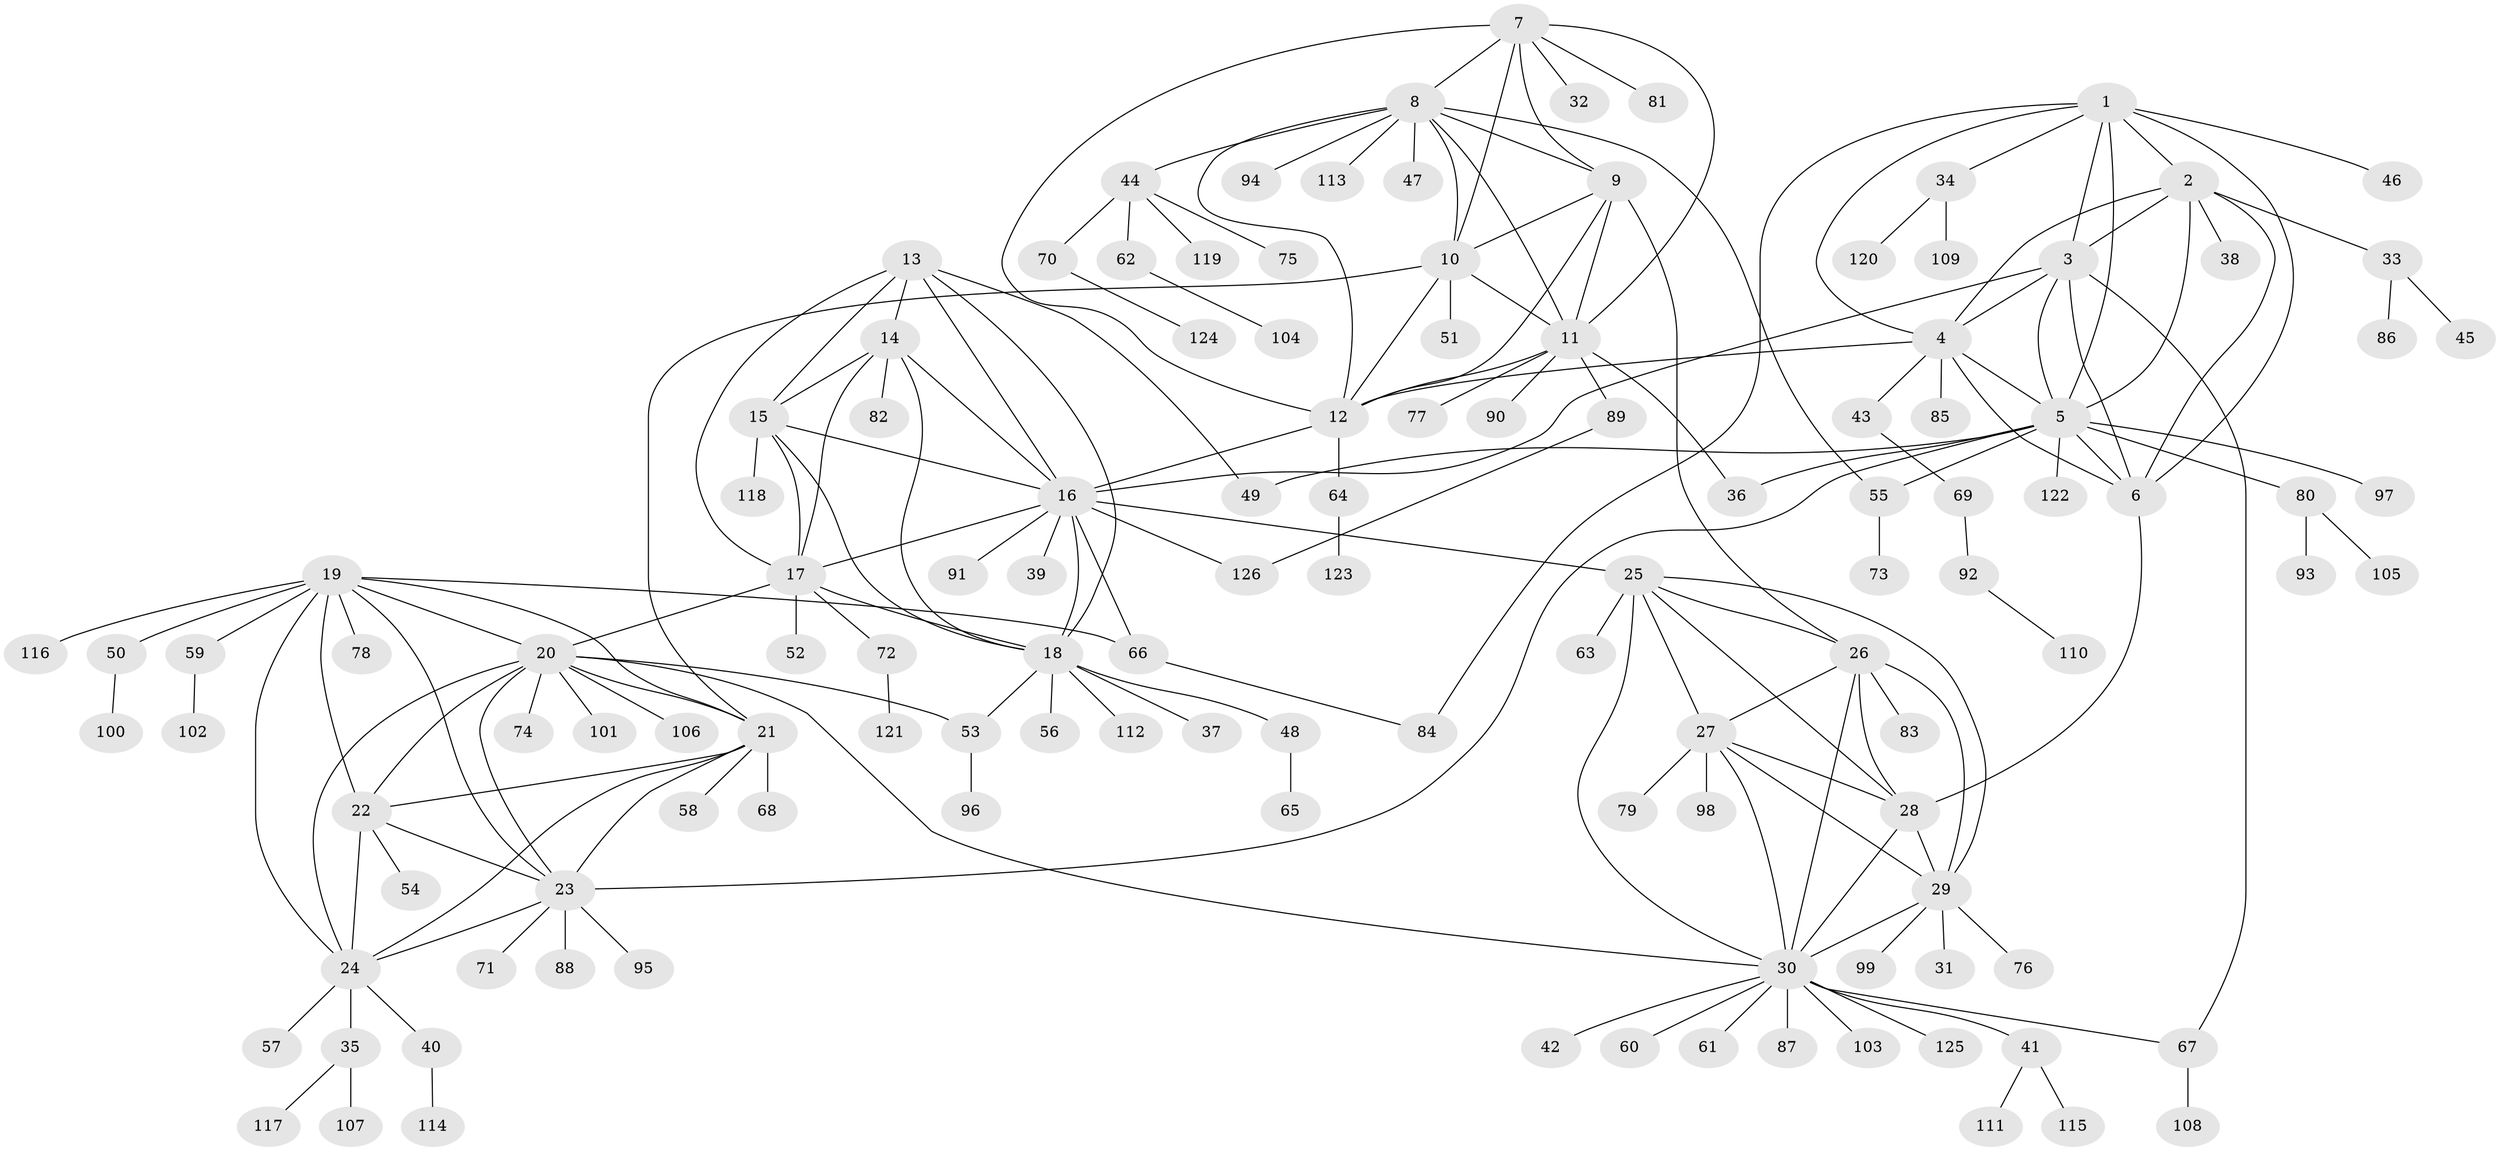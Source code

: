 // Generated by graph-tools (version 1.1) at 2025/26/03/09/25 03:26:46]
// undirected, 126 vertices, 189 edges
graph export_dot {
graph [start="1"]
  node [color=gray90,style=filled];
  1;
  2;
  3;
  4;
  5;
  6;
  7;
  8;
  9;
  10;
  11;
  12;
  13;
  14;
  15;
  16;
  17;
  18;
  19;
  20;
  21;
  22;
  23;
  24;
  25;
  26;
  27;
  28;
  29;
  30;
  31;
  32;
  33;
  34;
  35;
  36;
  37;
  38;
  39;
  40;
  41;
  42;
  43;
  44;
  45;
  46;
  47;
  48;
  49;
  50;
  51;
  52;
  53;
  54;
  55;
  56;
  57;
  58;
  59;
  60;
  61;
  62;
  63;
  64;
  65;
  66;
  67;
  68;
  69;
  70;
  71;
  72;
  73;
  74;
  75;
  76;
  77;
  78;
  79;
  80;
  81;
  82;
  83;
  84;
  85;
  86;
  87;
  88;
  89;
  90;
  91;
  92;
  93;
  94;
  95;
  96;
  97;
  98;
  99;
  100;
  101;
  102;
  103;
  104;
  105;
  106;
  107;
  108;
  109;
  110;
  111;
  112;
  113;
  114;
  115;
  116;
  117;
  118;
  119;
  120;
  121;
  122;
  123;
  124;
  125;
  126;
  1 -- 2;
  1 -- 3;
  1 -- 4;
  1 -- 5;
  1 -- 6;
  1 -- 34;
  1 -- 46;
  1 -- 84;
  2 -- 3;
  2 -- 4;
  2 -- 5;
  2 -- 6;
  2 -- 33;
  2 -- 38;
  3 -- 4;
  3 -- 5;
  3 -- 6;
  3 -- 16;
  3 -- 67;
  4 -- 5;
  4 -- 6;
  4 -- 12;
  4 -- 43;
  4 -- 85;
  5 -- 6;
  5 -- 23;
  5 -- 36;
  5 -- 49;
  5 -- 55;
  5 -- 80;
  5 -- 97;
  5 -- 122;
  6 -- 28;
  7 -- 8;
  7 -- 9;
  7 -- 10;
  7 -- 11;
  7 -- 12;
  7 -- 32;
  7 -- 81;
  8 -- 9;
  8 -- 10;
  8 -- 11;
  8 -- 12;
  8 -- 44;
  8 -- 47;
  8 -- 55;
  8 -- 94;
  8 -- 113;
  9 -- 10;
  9 -- 11;
  9 -- 12;
  9 -- 26;
  10 -- 11;
  10 -- 12;
  10 -- 21;
  10 -- 51;
  11 -- 12;
  11 -- 36;
  11 -- 77;
  11 -- 89;
  11 -- 90;
  12 -- 16;
  12 -- 64;
  13 -- 14;
  13 -- 15;
  13 -- 16;
  13 -- 17;
  13 -- 18;
  13 -- 49;
  14 -- 15;
  14 -- 16;
  14 -- 17;
  14 -- 18;
  14 -- 82;
  15 -- 16;
  15 -- 17;
  15 -- 18;
  15 -- 118;
  16 -- 17;
  16 -- 18;
  16 -- 25;
  16 -- 39;
  16 -- 66;
  16 -- 91;
  16 -- 126;
  17 -- 18;
  17 -- 20;
  17 -- 52;
  17 -- 72;
  18 -- 37;
  18 -- 48;
  18 -- 53;
  18 -- 56;
  18 -- 112;
  19 -- 20;
  19 -- 21;
  19 -- 22;
  19 -- 23;
  19 -- 24;
  19 -- 50;
  19 -- 59;
  19 -- 66;
  19 -- 78;
  19 -- 116;
  20 -- 21;
  20 -- 22;
  20 -- 23;
  20 -- 24;
  20 -- 30;
  20 -- 53;
  20 -- 74;
  20 -- 101;
  20 -- 106;
  21 -- 22;
  21 -- 23;
  21 -- 24;
  21 -- 58;
  21 -- 68;
  22 -- 23;
  22 -- 24;
  22 -- 54;
  23 -- 24;
  23 -- 71;
  23 -- 88;
  23 -- 95;
  24 -- 35;
  24 -- 40;
  24 -- 57;
  25 -- 26;
  25 -- 27;
  25 -- 28;
  25 -- 29;
  25 -- 30;
  25 -- 63;
  26 -- 27;
  26 -- 28;
  26 -- 29;
  26 -- 30;
  26 -- 83;
  27 -- 28;
  27 -- 29;
  27 -- 30;
  27 -- 79;
  27 -- 98;
  28 -- 29;
  28 -- 30;
  29 -- 30;
  29 -- 31;
  29 -- 76;
  29 -- 99;
  30 -- 41;
  30 -- 42;
  30 -- 60;
  30 -- 61;
  30 -- 67;
  30 -- 87;
  30 -- 103;
  30 -- 125;
  33 -- 45;
  33 -- 86;
  34 -- 109;
  34 -- 120;
  35 -- 107;
  35 -- 117;
  40 -- 114;
  41 -- 111;
  41 -- 115;
  43 -- 69;
  44 -- 62;
  44 -- 70;
  44 -- 75;
  44 -- 119;
  48 -- 65;
  50 -- 100;
  53 -- 96;
  55 -- 73;
  59 -- 102;
  62 -- 104;
  64 -- 123;
  66 -- 84;
  67 -- 108;
  69 -- 92;
  70 -- 124;
  72 -- 121;
  80 -- 93;
  80 -- 105;
  89 -- 126;
  92 -- 110;
}
